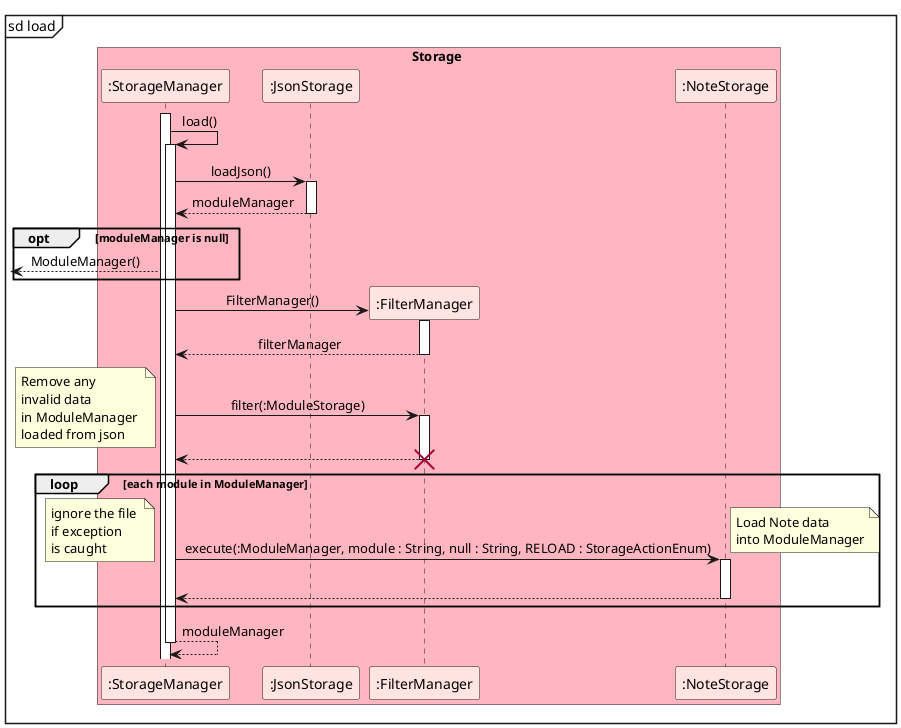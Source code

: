@startuml
'https://plantuml.com/sequence-diagram

skinparam sequenceMessageAlign center

mainframe sd load

box Storage #lightpink
participant ":StorageManager" as StorageManager #mistyrose
participant ":JsonStorage" as JsonStorage #mistyrose
participant ":FilterManager" as FilterManager #mistyrose
participant ":NoteStorage" as NoteStorage #mistyrose
endbox

activate StorageManager
StorageManager -> StorageManager : load()
activate StorageManager
StorageManager -> JsonStorage : loadJson()
activate JsonStorage
return moduleManager
opt moduleManager is null
<-- StorageManager : ModuleManager()
end
create FilterManager
StorageManager -> FilterManager : FilterManager()
activate FilterManager
return filterManager
StorageManager -> FilterManager : filter(:ModuleStorage)
note left : Remove any \ninvalid data \nin ModuleManager \nloaded from json
activate FilterManager
return
destroy FilterManager
loop each module in ModuleManager
  StorageManager -> NoteStorage : execute(:ModuleManager, module : String, null : String, RELOAD : StorageActionEnum)
  activate NoteStorage
  note left : ignore the file \nif exception \nis caught
  |||
  note right: Load Note data \ninto ModuleManager
  return
end
return moduleManager





@enduml